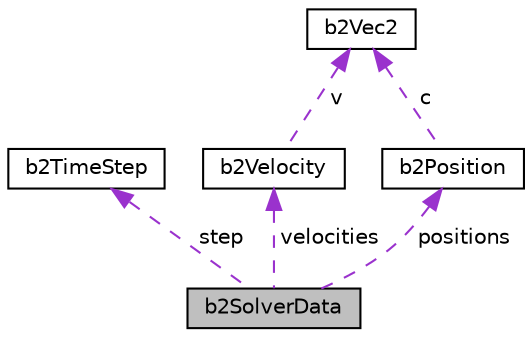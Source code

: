 digraph "b2SolverData"
{
 // LATEX_PDF_SIZE
  edge [fontname="Helvetica",fontsize="10",labelfontname="Helvetica",labelfontsize="10"];
  node [fontname="Helvetica",fontsize="10",shape=record];
  Node1 [label="b2SolverData",height=0.2,width=0.4,color="black", fillcolor="grey75", style="filled", fontcolor="black",tooltip="Solver Data."];
  Node2 -> Node1 [dir="back",color="darkorchid3",fontsize="10",style="dashed",label=" step" ,fontname="Helvetica"];
  Node2 [label="b2TimeStep",height=0.2,width=0.4,color="black", fillcolor="white", style="filled",URL="$structb2TimeStep.html",tooltip="This is an internal structure."];
  Node3 -> Node1 [dir="back",color="darkorchid3",fontsize="10",style="dashed",label=" velocities" ,fontname="Helvetica"];
  Node3 [label="b2Velocity",height=0.2,width=0.4,color="black", fillcolor="white", style="filled",URL="$structb2Velocity.html",tooltip="This is an internal structure."];
  Node4 -> Node3 [dir="back",color="darkorchid3",fontsize="10",style="dashed",label=" v" ,fontname="Helvetica"];
  Node4 [label="b2Vec2",height=0.2,width=0.4,color="black", fillcolor="white", style="filled",URL="$structb2Vec2.html",tooltip="A 2D column vector."];
  Node5 -> Node1 [dir="back",color="darkorchid3",fontsize="10",style="dashed",label=" positions" ,fontname="Helvetica"];
  Node5 [label="b2Position",height=0.2,width=0.4,color="black", fillcolor="white", style="filled",URL="$structb2Position.html",tooltip="This is an internal structure."];
  Node4 -> Node5 [dir="back",color="darkorchid3",fontsize="10",style="dashed",label=" c" ,fontname="Helvetica"];
}
